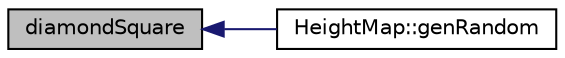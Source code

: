 digraph "diamondSquare"
{
  edge [fontname="Helvetica",fontsize="10",labelfontname="Helvetica",labelfontsize="10"];
  node [fontname="Helvetica",fontsize="10",shape=record];
  rankdir="LR";
  Node1 [label="diamondSquare",height=0.2,width=0.4,color="black", fillcolor="grey75", style="filled", fontcolor="black"];
  Node1 -> Node2 [dir="back",color="midnightblue",fontsize="10",style="solid",fontname="Helvetica"];
  Node2 [label="HeightMap::genRandom",height=0.2,width=0.4,color="black", fillcolor="white", style="filled",URL="$class_height_map.html#acd1d7ed04f2e2ad0411378555c1b3c36"];
}
